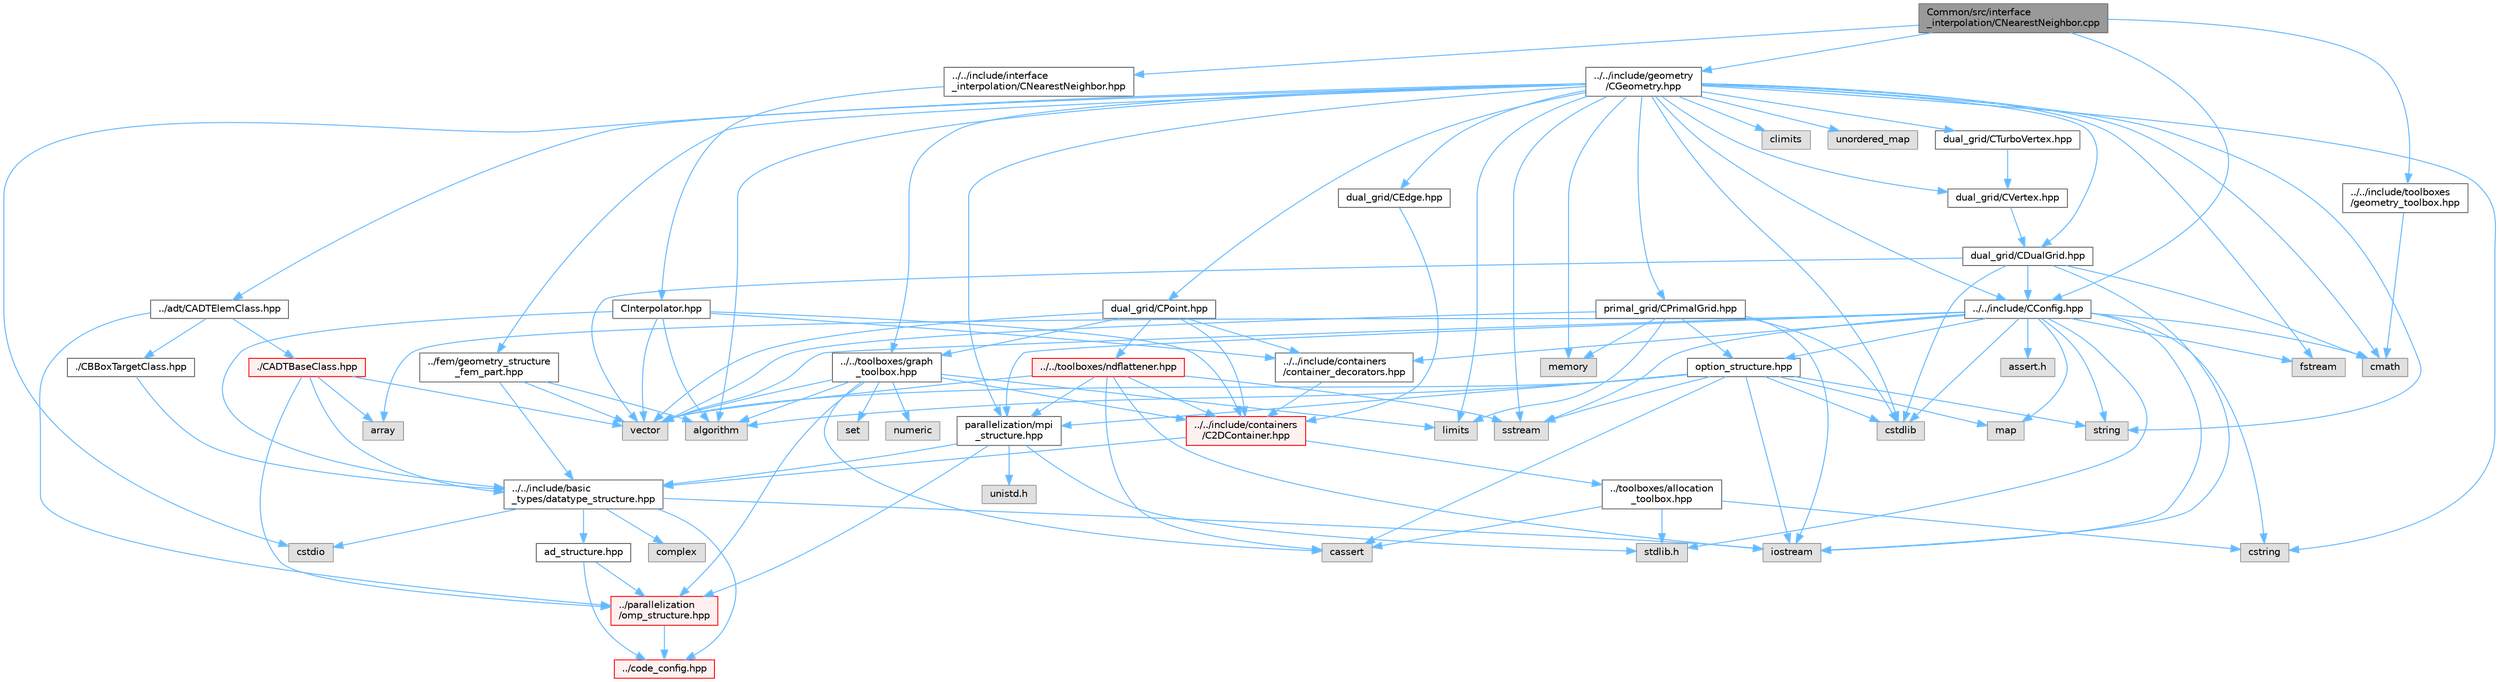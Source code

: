 digraph "Common/src/interface_interpolation/CNearestNeighbor.cpp"
{
 // LATEX_PDF_SIZE
  bgcolor="transparent";
  edge [fontname=Helvetica,fontsize=10,labelfontname=Helvetica,labelfontsize=10];
  node [fontname=Helvetica,fontsize=10,shape=box,height=0.2,width=0.4];
  Node1 [id="Node000001",label="Common/src/interface\l_interpolation/CNearestNeighbor.cpp",height=0.2,width=0.4,color="gray40", fillcolor="grey60", style="filled", fontcolor="black",tooltip="Implementation of nearest neighbor interpolation."];
  Node1 -> Node2 [id="edge1_Node000001_Node000002",color="steelblue1",style="solid",tooltip=" "];
  Node2 [id="Node000002",label="../../include/interface\l_interpolation/CNearestNeighbor.hpp",height=0.2,width=0.4,color="grey40", fillcolor="white", style="filled",URL="$CNearestNeighbor_8hpp.html",tooltip="Nearest Neighbor interpolation class."];
  Node2 -> Node3 [id="edge2_Node000002_Node000003",color="steelblue1",style="solid",tooltip=" "];
  Node3 [id="Node000003",label="CInterpolator.hpp",height=0.2,width=0.4,color="grey40", fillcolor="white", style="filled",URL="$CInterpolator_8hpp.html",tooltip="Base class for multiphysics interpolation."];
  Node3 -> Node4 [id="edge3_Node000003_Node000004",color="steelblue1",style="solid",tooltip=" "];
  Node4 [id="Node000004",label="../../include/basic\l_types/datatype_structure.hpp",height=0.2,width=0.4,color="grey40", fillcolor="white", style="filled",URL="$datatype__structure_8hpp.html",tooltip="Headers for generalized datatypes, defines an interface for AD types."];
  Node4 -> Node5 [id="edge4_Node000004_Node000005",color="steelblue1",style="solid",tooltip=" "];
  Node5 [id="Node000005",label="iostream",height=0.2,width=0.4,color="grey60", fillcolor="#E0E0E0", style="filled",tooltip=" "];
  Node4 -> Node6 [id="edge5_Node000004_Node000006",color="steelblue1",style="solid",tooltip=" "];
  Node6 [id="Node000006",label="complex",height=0.2,width=0.4,color="grey60", fillcolor="#E0E0E0", style="filled",tooltip=" "];
  Node4 -> Node7 [id="edge6_Node000004_Node000007",color="steelblue1",style="solid",tooltip=" "];
  Node7 [id="Node000007",label="cstdio",height=0.2,width=0.4,color="grey60", fillcolor="#E0E0E0", style="filled",tooltip=" "];
  Node4 -> Node8 [id="edge7_Node000004_Node000008",color="steelblue1",style="solid",tooltip=" "];
  Node8 [id="Node000008",label="../code_config.hpp",height=0.2,width=0.4,color="red", fillcolor="#FFF0F0", style="filled",URL="$code__config_8hpp.html",tooltip="Header file for collecting common macros, definitions and type configurations."];
  Node4 -> Node10 [id="edge8_Node000004_Node000010",color="steelblue1",style="solid",tooltip=" "];
  Node10 [id="Node000010",label="ad_structure.hpp",height=0.2,width=0.4,color="grey40", fillcolor="white", style="filled",URL="$ad__structure_8hpp.html",tooltip="Main routines for the algorithmic differentiation (AD) structure."];
  Node10 -> Node8 [id="edge9_Node000010_Node000008",color="steelblue1",style="solid",tooltip=" "];
  Node10 -> Node11 [id="edge10_Node000010_Node000011",color="steelblue1",style="solid",tooltip=" "];
  Node11 [id="Node000011",label="../parallelization\l/omp_structure.hpp",height=0.2,width=0.4,color="red", fillcolor="#FFF0F0", style="filled",URL="$omp__structure_8hpp.html",tooltip="OpenMP interface header, provides compatibility functions if the code is built without OpenMP support..."];
  Node11 -> Node8 [id="edge11_Node000011_Node000008",color="steelblue1",style="solid",tooltip=" "];
  Node3 -> Node14 [id="edge12_Node000003_Node000014",color="steelblue1",style="solid",tooltip=" "];
  Node14 [id="Node000014",label="../../include/containers\l/C2DContainer.hpp",height=0.2,width=0.4,color="red", fillcolor="#FFF0F0", style="filled",URL="$C2DContainer_8hpp.html",tooltip="A templated vector/matrix object."];
  Node14 -> Node15 [id="edge13_Node000014_Node000015",color="steelblue1",style="solid",tooltip=" "];
  Node15 [id="Node000015",label="../toolboxes/allocation\l_toolbox.hpp",height=0.2,width=0.4,color="grey40", fillcolor="white", style="filled",URL="$allocation__toolbox_8hpp.html",tooltip="Helper function and classes for memory allocation. Focus on portability across platforms."];
  Node15 -> Node16 [id="edge14_Node000015_Node000016",color="steelblue1",style="solid",tooltip=" "];
  Node16 [id="Node000016",label="stdlib.h",height=0.2,width=0.4,color="grey60", fillcolor="#E0E0E0", style="filled",tooltip=" "];
  Node15 -> Node17 [id="edge15_Node000015_Node000017",color="steelblue1",style="solid",tooltip=" "];
  Node17 [id="Node000017",label="cstring",height=0.2,width=0.4,color="grey60", fillcolor="#E0E0E0", style="filled",tooltip=" "];
  Node15 -> Node18 [id="edge16_Node000015_Node000018",color="steelblue1",style="solid",tooltip=" "];
  Node18 [id="Node000018",label="cassert",height=0.2,width=0.4,color="grey60", fillcolor="#E0E0E0", style="filled",tooltip=" "];
  Node14 -> Node4 [id="edge17_Node000014_Node000004",color="steelblue1",style="solid",tooltip=" "];
  Node3 -> Node29 [id="edge18_Node000003_Node000029",color="steelblue1",style="solid",tooltip=" "];
  Node29 [id="Node000029",label="../../include/containers\l/container_decorators.hpp",height=0.2,width=0.4,color="grey40", fillcolor="white", style="filled",URL="$container__decorators_8hpp.html",tooltip="Collection of small classes that decorate C2DContainer to augment its functionality,..."];
  Node29 -> Node14 [id="edge19_Node000029_Node000014",color="steelblue1",style="solid",tooltip=" "];
  Node3 -> Node30 [id="edge20_Node000003_Node000030",color="steelblue1",style="solid",tooltip=" "];
  Node30 [id="Node000030",label="vector",height=0.2,width=0.4,color="grey60", fillcolor="#E0E0E0", style="filled",tooltip=" "];
  Node3 -> Node21 [id="edge21_Node000003_Node000021",color="steelblue1",style="solid",tooltip=" "];
  Node21 [id="Node000021",label="algorithm",height=0.2,width=0.4,color="grey60", fillcolor="#E0E0E0", style="filled",tooltip=" "];
  Node1 -> Node31 [id="edge22_Node000001_Node000031",color="steelblue1",style="solid",tooltip=" "];
  Node31 [id="Node000031",label="../../include/CConfig.hpp",height=0.2,width=0.4,color="grey40", fillcolor="white", style="filled",URL="$CConfig_8hpp.html",tooltip="All the information about the definition of the physical problem. The subroutines and functions are i..."];
  Node31 -> Node32 [id="edge23_Node000031_Node000032",color="steelblue1",style="solid",tooltip=" "];
  Node32 [id="Node000032",label="parallelization/mpi\l_structure.hpp",height=0.2,width=0.4,color="grey40", fillcolor="white", style="filled",URL="$mpi__structure_8hpp.html",tooltip="Headers of the mpi interface for generalized datatypes. The subroutines and functions are in the mpi_..."];
  Node32 -> Node16 [id="edge24_Node000032_Node000016",color="steelblue1",style="solid",tooltip=" "];
  Node32 -> Node4 [id="edge25_Node000032_Node000004",color="steelblue1",style="solid",tooltip=" "];
  Node32 -> Node33 [id="edge26_Node000032_Node000033",color="steelblue1",style="solid",tooltip=" "];
  Node33 [id="Node000033",label="unistd.h",height=0.2,width=0.4,color="grey60", fillcolor="#E0E0E0", style="filled",tooltip=" "];
  Node32 -> Node11 [id="edge27_Node000032_Node000011",color="steelblue1",style="solid",tooltip=" "];
  Node31 -> Node5 [id="edge28_Node000031_Node000005",color="steelblue1",style="solid",tooltip=" "];
  Node31 -> Node22 [id="edge29_Node000031_Node000022",color="steelblue1",style="solid",tooltip=" "];
  Node22 [id="Node000022",label="cstdlib",height=0.2,width=0.4,color="grey60", fillcolor="#E0E0E0", style="filled",tooltip=" "];
  Node31 -> Node34 [id="edge30_Node000031_Node000034",color="steelblue1",style="solid",tooltip=" "];
  Node34 [id="Node000034",label="fstream",height=0.2,width=0.4,color="grey60", fillcolor="#E0E0E0", style="filled",tooltip=" "];
  Node31 -> Node35 [id="edge31_Node000031_Node000035",color="steelblue1",style="solid",tooltip=" "];
  Node35 [id="Node000035",label="sstream",height=0.2,width=0.4,color="grey60", fillcolor="#E0E0E0", style="filled",tooltip=" "];
  Node31 -> Node36 [id="edge32_Node000031_Node000036",color="steelblue1",style="solid",tooltip=" "];
  Node36 [id="Node000036",label="string",height=0.2,width=0.4,color="grey60", fillcolor="#E0E0E0", style="filled",tooltip=" "];
  Node31 -> Node17 [id="edge33_Node000031_Node000017",color="steelblue1",style="solid",tooltip=" "];
  Node31 -> Node30 [id="edge34_Node000031_Node000030",color="steelblue1",style="solid",tooltip=" "];
  Node31 -> Node37 [id="edge35_Node000031_Node000037",color="steelblue1",style="solid",tooltip=" "];
  Node37 [id="Node000037",label="array",height=0.2,width=0.4,color="grey60", fillcolor="#E0E0E0", style="filled",tooltip=" "];
  Node31 -> Node16 [id="edge36_Node000031_Node000016",color="steelblue1",style="solid",tooltip=" "];
  Node31 -> Node23 [id="edge37_Node000031_Node000023",color="steelblue1",style="solid",tooltip=" "];
  Node23 [id="Node000023",label="cmath",height=0.2,width=0.4,color="grey60", fillcolor="#E0E0E0", style="filled",tooltip=" "];
  Node31 -> Node38 [id="edge38_Node000031_Node000038",color="steelblue1",style="solid",tooltip=" "];
  Node38 [id="Node000038",label="map",height=0.2,width=0.4,color="grey60", fillcolor="#E0E0E0", style="filled",tooltip=" "];
  Node31 -> Node39 [id="edge39_Node000031_Node000039",color="steelblue1",style="solid",tooltip=" "];
  Node39 [id="Node000039",label="assert.h",height=0.2,width=0.4,color="grey60", fillcolor="#E0E0E0", style="filled",tooltip=" "];
  Node31 -> Node40 [id="edge40_Node000031_Node000040",color="steelblue1",style="solid",tooltip=" "];
  Node40 [id="Node000040",label="option_structure.hpp",height=0.2,width=0.4,color="grey40", fillcolor="white", style="filled",URL="$option__structure_8hpp.html",tooltip="Defines classes for referencing options for easy input in CConfig."];
  Node40 -> Node32 [id="edge41_Node000040_Node000032",color="steelblue1",style="solid",tooltip=" "];
  Node40 -> Node5 [id="edge42_Node000040_Node000005",color="steelblue1",style="solid",tooltip=" "];
  Node40 -> Node35 [id="edge43_Node000040_Node000035",color="steelblue1",style="solid",tooltip=" "];
  Node40 -> Node36 [id="edge44_Node000040_Node000036",color="steelblue1",style="solid",tooltip=" "];
  Node40 -> Node30 [id="edge45_Node000040_Node000030",color="steelblue1",style="solid",tooltip=" "];
  Node40 -> Node38 [id="edge46_Node000040_Node000038",color="steelblue1",style="solid",tooltip=" "];
  Node40 -> Node22 [id="edge47_Node000040_Node000022",color="steelblue1",style="solid",tooltip=" "];
  Node40 -> Node21 [id="edge48_Node000040_Node000021",color="steelblue1",style="solid",tooltip=" "];
  Node40 -> Node18 [id="edge49_Node000040_Node000018",color="steelblue1",style="solid",tooltip=" "];
  Node31 -> Node29 [id="edge50_Node000031_Node000029",color="steelblue1",style="solid",tooltip=" "];
  Node1 -> Node41 [id="edge51_Node000001_Node000041",color="steelblue1",style="solid",tooltip=" "];
  Node41 [id="Node000041",label="../../include/geometry\l/CGeometry.hpp",height=0.2,width=0.4,color="grey40", fillcolor="white", style="filled",URL="$CGeometry_8hpp.html",tooltip="Headers of the main subroutines for creating the geometrical structure. The subroutines and functions..."];
  Node41 -> Node42 [id="edge52_Node000041_Node000042",color="steelblue1",style="solid",tooltip=" "];
  Node42 [id="Node000042",label="limits",height=0.2,width=0.4,color="grey60", fillcolor="#E0E0E0", style="filled",tooltip=" "];
  Node41 -> Node32 [id="edge53_Node000041_Node000032",color="steelblue1",style="solid",tooltip=" "];
  Node41 -> Node36 [id="edge54_Node000041_Node000036",color="steelblue1",style="solid",tooltip=" "];
  Node41 -> Node34 [id="edge55_Node000041_Node000034",color="steelblue1",style="solid",tooltip=" "];
  Node41 -> Node35 [id="edge56_Node000041_Node000035",color="steelblue1",style="solid",tooltip=" "];
  Node41 -> Node23 [id="edge57_Node000041_Node000023",color="steelblue1",style="solid",tooltip=" "];
  Node41 -> Node21 [id="edge58_Node000041_Node000021",color="steelblue1",style="solid",tooltip=" "];
  Node41 -> Node17 [id="edge59_Node000041_Node000017",color="steelblue1",style="solid",tooltip=" "];
  Node41 -> Node7 [id="edge60_Node000041_Node000007",color="steelblue1",style="solid",tooltip=" "];
  Node41 -> Node22 [id="edge61_Node000041_Node000022",color="steelblue1",style="solid",tooltip=" "];
  Node41 -> Node43 [id="edge62_Node000041_Node000043",color="steelblue1",style="solid",tooltip=" "];
  Node43 [id="Node000043",label="climits",height=0.2,width=0.4,color="grey60", fillcolor="#E0E0E0", style="filled",tooltip=" "];
  Node41 -> Node44 [id="edge63_Node000041_Node000044",color="steelblue1",style="solid",tooltip=" "];
  Node44 [id="Node000044",label="memory",height=0.2,width=0.4,color="grey60", fillcolor="#E0E0E0", style="filled",tooltip=" "];
  Node41 -> Node45 [id="edge64_Node000041_Node000045",color="steelblue1",style="solid",tooltip=" "];
  Node45 [id="Node000045",label="unordered_map",height=0.2,width=0.4,color="grey60", fillcolor="#E0E0E0", style="filled",tooltip=" "];
  Node41 -> Node46 [id="edge65_Node000041_Node000046",color="steelblue1",style="solid",tooltip=" "];
  Node46 [id="Node000046",label="primal_grid/CPrimalGrid.hpp",height=0.2,width=0.4,color="grey40", fillcolor="white", style="filled",URL="$CPrimalGrid_8hpp.html",tooltip="Headers of the main subroutines for storing the primal grid structure. The subroutines and functions ..."];
  Node46 -> Node5 [id="edge66_Node000046_Node000005",color="steelblue1",style="solid",tooltip=" "];
  Node46 -> Node30 [id="edge67_Node000046_Node000030",color="steelblue1",style="solid",tooltip=" "];
  Node46 -> Node42 [id="edge68_Node000046_Node000042",color="steelblue1",style="solid",tooltip=" "];
  Node46 -> Node22 [id="edge69_Node000046_Node000022",color="steelblue1",style="solid",tooltip=" "];
  Node46 -> Node44 [id="edge70_Node000046_Node000044",color="steelblue1",style="solid",tooltip=" "];
  Node46 -> Node40 [id="edge71_Node000046_Node000040",color="steelblue1",style="solid",tooltip=" "];
  Node41 -> Node47 [id="edge72_Node000041_Node000047",color="steelblue1",style="solid",tooltip=" "];
  Node47 [id="Node000047",label="dual_grid/CDualGrid.hpp",height=0.2,width=0.4,color="grey40", fillcolor="white", style="filled",URL="$CDualGrid_8hpp.html",tooltip="Headers of the main subroutines for doing the complete dual grid structure. The subroutines and funct..."];
  Node47 -> Node23 [id="edge73_Node000047_Node000023",color="steelblue1",style="solid",tooltip=" "];
  Node47 -> Node5 [id="edge74_Node000047_Node000005",color="steelblue1",style="solid",tooltip=" "];
  Node47 -> Node22 [id="edge75_Node000047_Node000022",color="steelblue1",style="solid",tooltip=" "];
  Node47 -> Node30 [id="edge76_Node000047_Node000030",color="steelblue1",style="solid",tooltip=" "];
  Node47 -> Node31 [id="edge77_Node000047_Node000031",color="steelblue1",style="solid",tooltip=" "];
  Node41 -> Node48 [id="edge78_Node000041_Node000048",color="steelblue1",style="solid",tooltip=" "];
  Node48 [id="Node000048",label="dual_grid/CPoint.hpp",height=0.2,width=0.4,color="grey40", fillcolor="white", style="filled",URL="$CPoint_8hpp.html",tooltip="Declaration of the point class that stores geometric and adjacency information for dual control volum..."];
  Node48 -> Node14 [id="edge79_Node000048_Node000014",color="steelblue1",style="solid",tooltip=" "];
  Node48 -> Node29 [id="edge80_Node000048_Node000029",color="steelblue1",style="solid",tooltip=" "];
  Node48 -> Node49 [id="edge81_Node000048_Node000049",color="steelblue1",style="solid",tooltip=" "];
  Node49 [id="Node000049",label="../../toolboxes/graph\l_toolbox.hpp",height=0.2,width=0.4,color="grey40", fillcolor="white", style="filled",URL="$graph__toolbox_8hpp.html",tooltip="Functions and classes to build/represent sparse graphs or sparse patterns."];
  Node49 -> Node14 [id="edge82_Node000049_Node000014",color="steelblue1",style="solid",tooltip=" "];
  Node49 -> Node11 [id="edge83_Node000049_Node000011",color="steelblue1",style="solid",tooltip=" "];
  Node49 -> Node50 [id="edge84_Node000049_Node000050",color="steelblue1",style="solid",tooltip=" "];
  Node50 [id="Node000050",label="set",height=0.2,width=0.4,color="grey60", fillcolor="#E0E0E0", style="filled",tooltip=" "];
  Node49 -> Node30 [id="edge85_Node000049_Node000030",color="steelblue1",style="solid",tooltip=" "];
  Node49 -> Node42 [id="edge86_Node000049_Node000042",color="steelblue1",style="solid",tooltip=" "];
  Node49 -> Node18 [id="edge87_Node000049_Node000018",color="steelblue1",style="solid",tooltip=" "];
  Node49 -> Node21 [id="edge88_Node000049_Node000021",color="steelblue1",style="solid",tooltip=" "];
  Node49 -> Node51 [id="edge89_Node000049_Node000051",color="steelblue1",style="solid",tooltip=" "];
  Node51 [id="Node000051",label="numeric",height=0.2,width=0.4,color="grey60", fillcolor="#E0E0E0", style="filled",tooltip=" "];
  Node48 -> Node30 [id="edge90_Node000048_Node000030",color="steelblue1",style="solid",tooltip=" "];
  Node48 -> Node52 [id="edge91_Node000048_Node000052",color="steelblue1",style="solid",tooltip=" "];
  Node52 [id="Node000052",label="../../toolboxes/ndflattener.hpp",height=0.2,width=0.4,color="red", fillcolor="#FFF0F0", style="filled",URL="$ndflattener_8hpp.html",tooltip="Flatten pointer-to-pointer-... arrays for MPI communication."];
  Node52 -> Node18 [id="edge92_Node000052_Node000018",color="steelblue1",style="solid",tooltip=" "];
  Node52 -> Node5 [id="edge93_Node000052_Node000005",color="steelblue1",style="solid",tooltip=" "];
  Node52 -> Node35 [id="edge94_Node000052_Node000035",color="steelblue1",style="solid",tooltip=" "];
  Node52 -> Node30 [id="edge95_Node000052_Node000030",color="steelblue1",style="solid",tooltip=" "];
  Node52 -> Node14 [id="edge96_Node000052_Node000014",color="steelblue1",style="solid",tooltip=" "];
  Node52 -> Node32 [id="edge97_Node000052_Node000032",color="steelblue1",style="solid",tooltip=" "];
  Node41 -> Node53 [id="edge98_Node000041_Node000053",color="steelblue1",style="solid",tooltip=" "];
  Node53 [id="Node000053",label="dual_grid/CEdge.hpp",height=0.2,width=0.4,color="grey40", fillcolor="white", style="filled",URL="$CEdge_8hpp.html",tooltip="Declaration of the edge class CEdge.cpp file."];
  Node53 -> Node14 [id="edge99_Node000053_Node000014",color="steelblue1",style="solid",tooltip=" "];
  Node41 -> Node54 [id="edge100_Node000041_Node000054",color="steelblue1",style="solid",tooltip=" "];
  Node54 [id="Node000054",label="dual_grid/CVertex.hpp",height=0.2,width=0.4,color="grey40", fillcolor="white", style="filled",URL="$CVertex_8hpp.html",tooltip="Headers of the main subroutines for doing the complete dual grid structure. The subroutines and funct..."];
  Node54 -> Node47 [id="edge101_Node000054_Node000047",color="steelblue1",style="solid",tooltip=" "];
  Node41 -> Node55 [id="edge102_Node000041_Node000055",color="steelblue1",style="solid",tooltip=" "];
  Node55 [id="Node000055",label="dual_grid/CTurboVertex.hpp",height=0.2,width=0.4,color="grey40", fillcolor="white", style="filled",URL="$CTurboVertex_8hpp.html",tooltip="Headers of the main subroutines for doing the complete dual grid structure. The subroutines and funct..."];
  Node55 -> Node54 [id="edge103_Node000055_Node000054",color="steelblue1",style="solid",tooltip=" "];
  Node41 -> Node31 [id="edge104_Node000041_Node000031",color="steelblue1",style="solid",tooltip=" "];
  Node41 -> Node56 [id="edge105_Node000041_Node000056",color="steelblue1",style="solid",tooltip=" "];
  Node56 [id="Node000056",label="../fem/geometry_structure\l_fem_part.hpp",height=0.2,width=0.4,color="grey40", fillcolor="white", style="filled",URL="$geometry__structure__fem__part_8hpp.html",tooltip="Helper classes for the Fluid FEM solver."];
  Node56 -> Node4 [id="edge106_Node000056_Node000004",color="steelblue1",style="solid",tooltip=" "];
  Node56 -> Node30 [id="edge107_Node000056_Node000030",color="steelblue1",style="solid",tooltip=" "];
  Node56 -> Node21 [id="edge108_Node000056_Node000021",color="steelblue1",style="solid",tooltip=" "];
  Node41 -> Node49 [id="edge109_Node000041_Node000049",color="steelblue1",style="solid",tooltip=" "];
  Node41 -> Node57 [id="edge110_Node000041_Node000057",color="steelblue1",style="solid",tooltip=" "];
  Node57 [id="Node000057",label="../adt/CADTElemClass.hpp",height=0.2,width=0.4,color="grey40", fillcolor="white", style="filled",URL="$CADTElemClass_8hpp.html",tooltip="Class for storing an ADT of (linear) elements in an arbitrary number of dimensions."];
  Node57 -> Node58 [id="edge111_Node000057_Node000058",color="steelblue1",style="solid",tooltip=" "];
  Node58 [id="Node000058",label="./CADTBaseClass.hpp",height=0.2,width=0.4,color="red", fillcolor="#FFF0F0", style="filled",URL="$CADTBaseClass_8hpp.html",tooltip="Base class for storing an ADT in an arbitrary number of dimensions."];
  Node58 -> Node30 [id="edge112_Node000058_Node000030",color="steelblue1",style="solid",tooltip=" "];
  Node58 -> Node37 [id="edge113_Node000058_Node000037",color="steelblue1",style="solid",tooltip=" "];
  Node58 -> Node4 [id="edge114_Node000058_Node000004",color="steelblue1",style="solid",tooltip=" "];
  Node58 -> Node11 [id="edge115_Node000058_Node000011",color="steelblue1",style="solid",tooltip=" "];
  Node57 -> Node60 [id="edge116_Node000057_Node000060",color="steelblue1",style="solid",tooltip=" "];
  Node60 [id="Node000060",label="./CBBoxTargetClass.hpp",height=0.2,width=0.4,color="grey40", fillcolor="white", style="filled",URL="$CBBoxTargetClass_8hpp.html",tooltip="Class for storing the information of a possible bounding box candidate during a minimum distance sear..."];
  Node60 -> Node4 [id="edge117_Node000060_Node000004",color="steelblue1",style="solid",tooltip=" "];
  Node57 -> Node11 [id="edge118_Node000057_Node000011",color="steelblue1",style="solid",tooltip=" "];
  Node1 -> Node61 [id="edge119_Node000001_Node000061",color="steelblue1",style="solid",tooltip=" "];
  Node61 [id="Node000061",label="../../include/toolboxes\l/geometry_toolbox.hpp",height=0.2,width=0.4,color="grey40", fillcolor="white", style="filled",URL="$geometry__toolbox_8hpp.html",tooltip="Collection of common lightweight geometry-oriented methods."];
  Node61 -> Node23 [id="edge120_Node000061_Node000023",color="steelblue1",style="solid",tooltip=" "];
}
